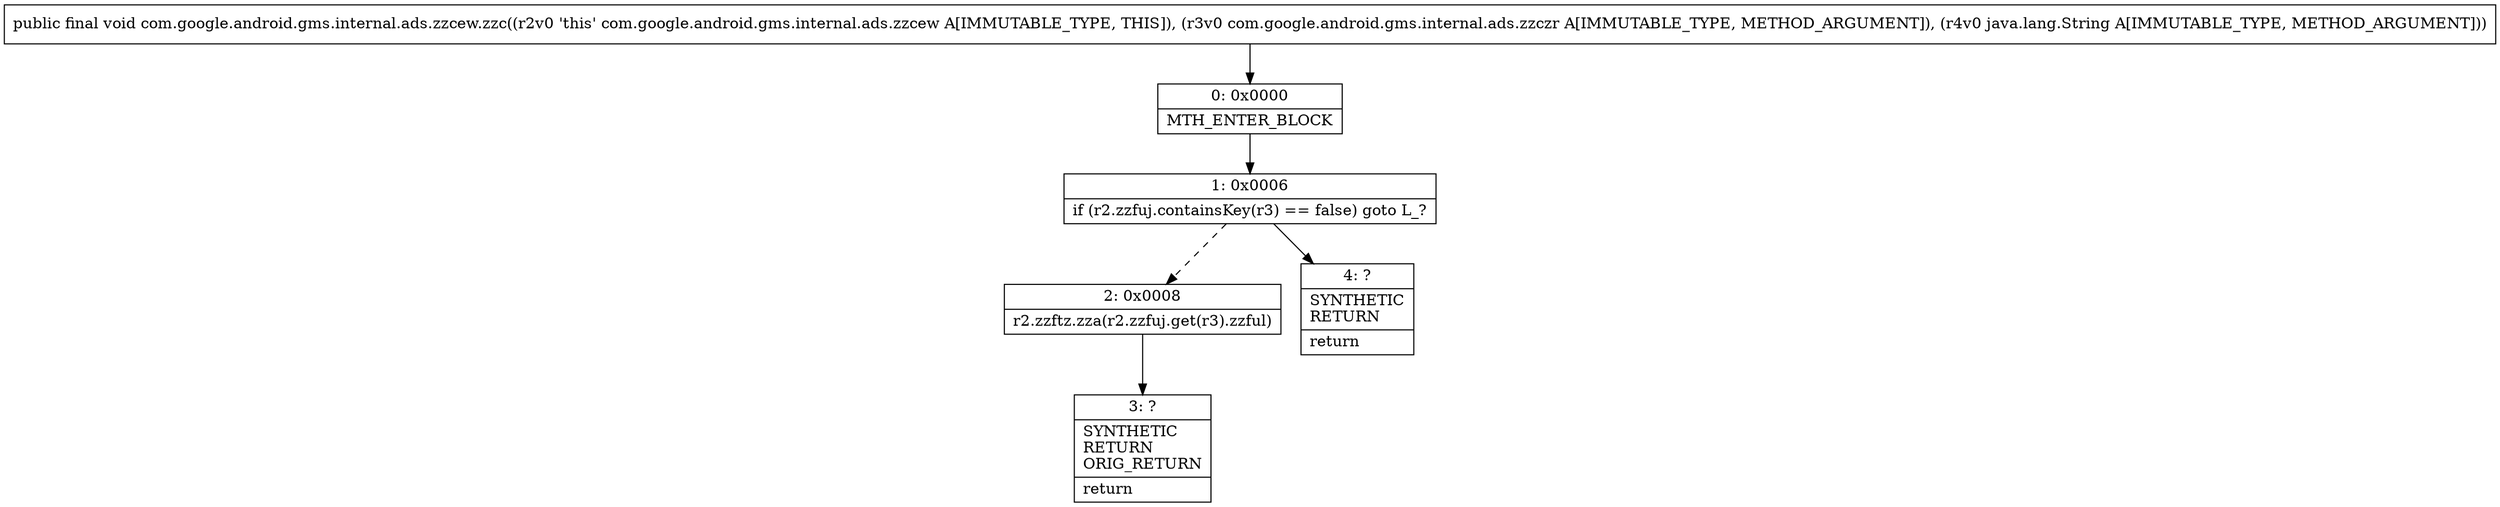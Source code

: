 digraph "CFG forcom.google.android.gms.internal.ads.zzcew.zzc(Lcom\/google\/android\/gms\/internal\/ads\/zzczr;Ljava\/lang\/String;)V" {
Node_0 [shape=record,label="{0\:\ 0x0000|MTH_ENTER_BLOCK\l}"];
Node_1 [shape=record,label="{1\:\ 0x0006|if (r2.zzfuj.containsKey(r3) == false) goto L_?\l}"];
Node_2 [shape=record,label="{2\:\ 0x0008|r2.zzftz.zza(r2.zzfuj.get(r3).zzful)\l}"];
Node_3 [shape=record,label="{3\:\ ?|SYNTHETIC\lRETURN\lORIG_RETURN\l|return\l}"];
Node_4 [shape=record,label="{4\:\ ?|SYNTHETIC\lRETURN\l|return\l}"];
MethodNode[shape=record,label="{public final void com.google.android.gms.internal.ads.zzcew.zzc((r2v0 'this' com.google.android.gms.internal.ads.zzcew A[IMMUTABLE_TYPE, THIS]), (r3v0 com.google.android.gms.internal.ads.zzczr A[IMMUTABLE_TYPE, METHOD_ARGUMENT]), (r4v0 java.lang.String A[IMMUTABLE_TYPE, METHOD_ARGUMENT])) }"];
MethodNode -> Node_0;
Node_0 -> Node_1;
Node_1 -> Node_2[style=dashed];
Node_1 -> Node_4;
Node_2 -> Node_3;
}

